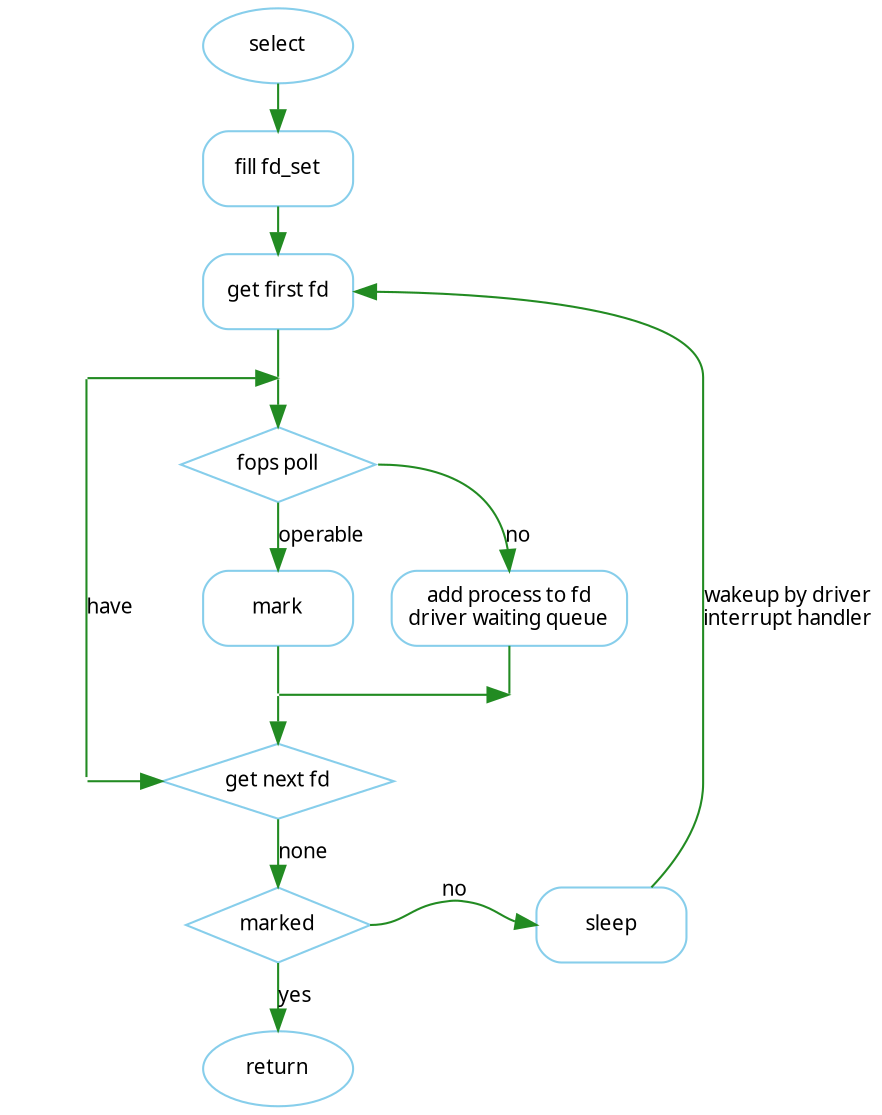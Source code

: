 digraph g {
   rankdir = TB;
   ranksep = 0.3;
   
   node [shape=oval, color=skyblue, fontname="Verdana", fontsize=10];
   edge [color=forestgreen, fontname="Verdana", fontsize=10];

   node[group=a, shape=none, width=0, height=0, label=""];
   null10 -> null11 -> null12  -> null13 -> null14 -> null15 -> null16 -> null17 -> null18 -> null19  [weight=1, color=none];

   node [group=b, shape=oval, color=skyblue, fontname="Verdana", fontsize=10, width=1, height=0.5];
   start [shape = oval, label="select"];
   return [shape = oval, label="return"];
   fill_fd_set [shape = rect, style=rounded, label="fill fd_set"];
   get_first_fd [shape = rect, style=rounded, label="get first fd"];
   null23[shape=none, width=0, height=0, label=""];
   poll_operable [shape = diamond, label="fops poll"];
   mark [shape = rect, style=rounded, label="mark"];
   null26[shape=none, width=0, height=0, label=""];
   get_next_fd [shape = diamond, label="get next fd"];
   marked [shape = diamond, label="marked"];
   
   node [group=c, shape=oval, color=skyblue, fontname="Verdana", fontsize=10, width=1, height=0.5];
   null34[shape=none, width=0, height=0, label=""];
   wait_list [shape = rect, style=rounded, label="add process to fd\ndriver waiting queue"];
   null36[shape=none, width=0, height=0, label=""];

   node [group=d, shape=oval, color=skyblue, fontname="Verdana", fontsize=10, width=1, height=0.5];
   sleep [shape = rect, style=rounded, label="sleep"];

   edge [weight = 9];
   start -> fill_fd_set  -> get_first_fd;
   get_first_fd -> null23 [dir=none];
   null23 -> poll_operable;
   poll_operable -> mark [label="operable"];
   mark -> null26[dir=none];
   null26 -> get_next_fd;
   get_next_fd -> marked [label="none"];
   marked -> return [label="yes"];
  {rank=same; null10; start;};
  {rank=same; null11; fill_fd_set;};
  {rank=same; null12; get_first_fd;};
  {rank=same; null13; null23;};
  {rank=same; null14; poll_operable;};
  {rank=same; null15; mark;};
  {rank=same; null16; null26;};
  {rank=same; null17; get_next_fd;};
  {rank=same; null18; marked;};
  {rank=same; null19; return;};

   edge [weight = 8];
   null17:e -> get_next_fd:w [dir=none];
   null17:n -> null13:s [label="have", dir=none];
   null13:e -> null23:w;

   edge [weight=7];
   //poll_operable:e -> null34:w [label="no", dir=none];
   //null34:s -> wait_list:n;
   poll_operable:e -> wait_list:n [label="no"];
   wait_list:s -> null36:n [dir=none];
   null26:e -> null36:w [dir=back];

   {rank=same; poll_operable; null34;};
   {rank=same; mark; wait_list;};
   {rank=same; null26; null36};

   edge [weight = 6];
   marked:e -> sleep:w [label="no"];
   sleep -> get_first_fd:e [label="wakeup by driver\ninterrupt handler"];
   {rank=same; marked; sleep;};
}